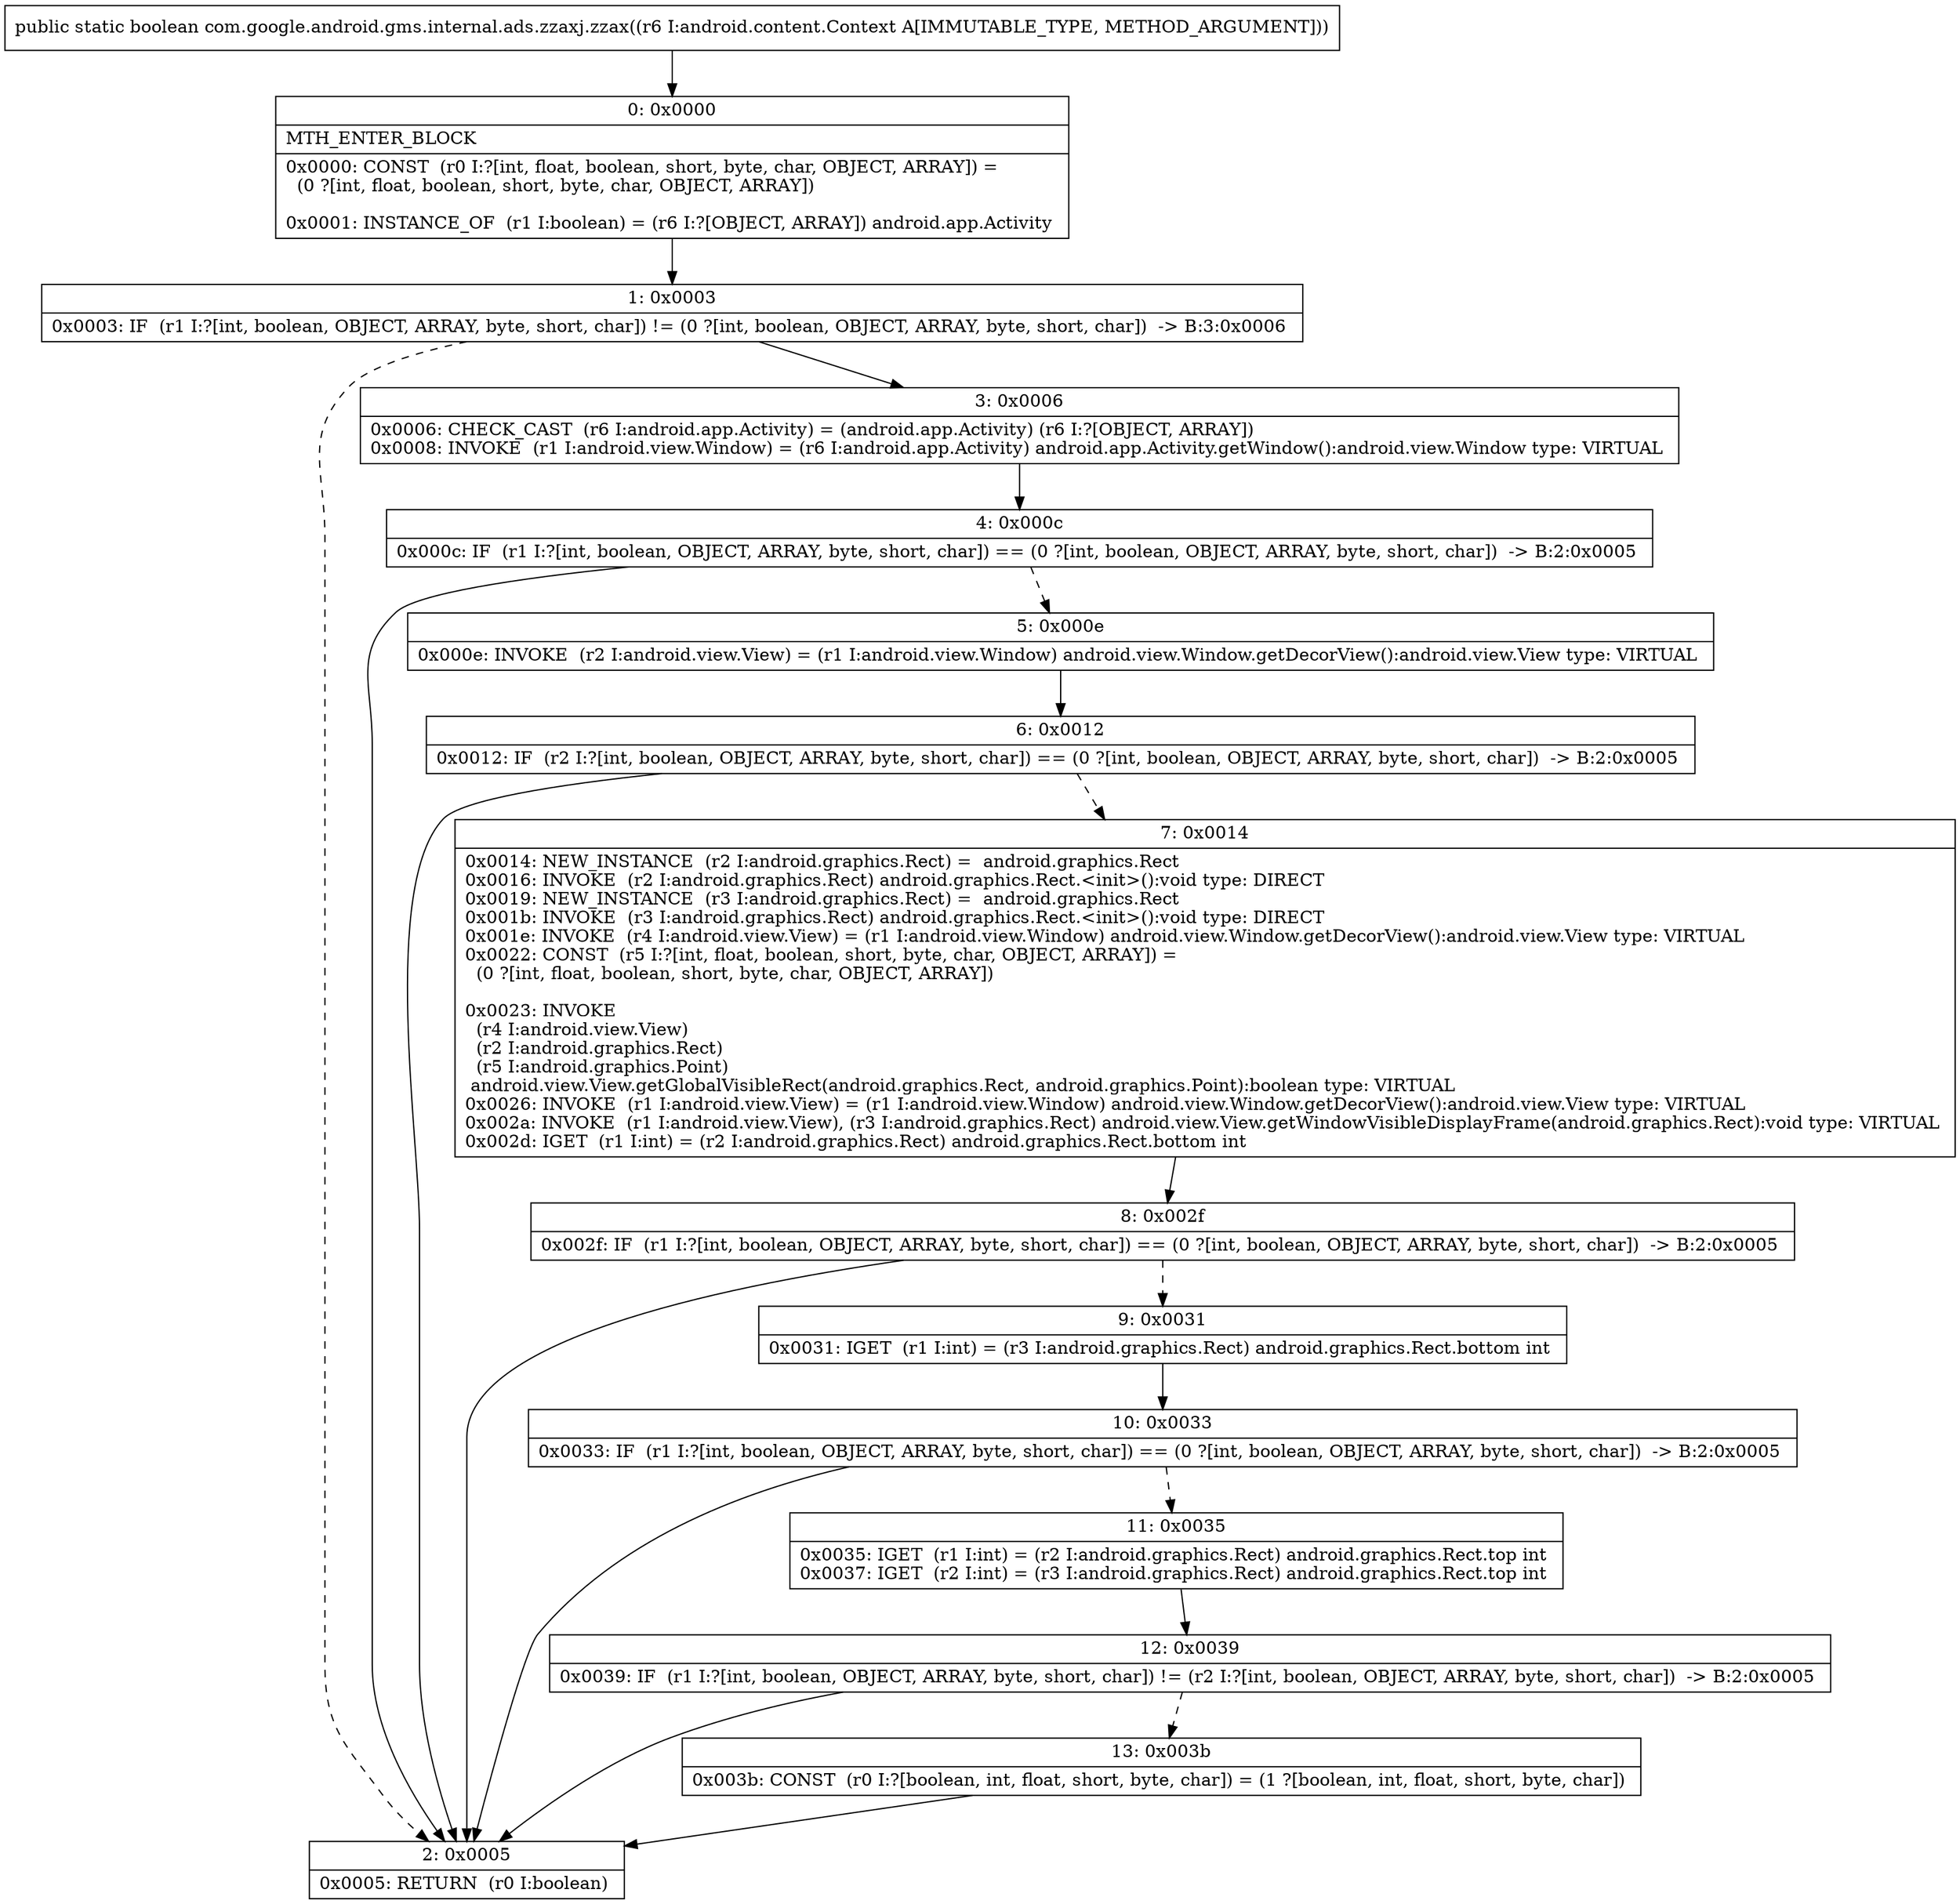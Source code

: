 digraph "CFG forcom.google.android.gms.internal.ads.zzaxj.zzax(Landroid\/content\/Context;)Z" {
Node_0 [shape=record,label="{0\:\ 0x0000|MTH_ENTER_BLOCK\l|0x0000: CONST  (r0 I:?[int, float, boolean, short, byte, char, OBJECT, ARRAY]) = \l  (0 ?[int, float, boolean, short, byte, char, OBJECT, ARRAY])\l \l0x0001: INSTANCE_OF  (r1 I:boolean) = (r6 I:?[OBJECT, ARRAY]) android.app.Activity \l}"];
Node_1 [shape=record,label="{1\:\ 0x0003|0x0003: IF  (r1 I:?[int, boolean, OBJECT, ARRAY, byte, short, char]) != (0 ?[int, boolean, OBJECT, ARRAY, byte, short, char])  \-\> B:3:0x0006 \l}"];
Node_2 [shape=record,label="{2\:\ 0x0005|0x0005: RETURN  (r0 I:boolean) \l}"];
Node_3 [shape=record,label="{3\:\ 0x0006|0x0006: CHECK_CAST  (r6 I:android.app.Activity) = (android.app.Activity) (r6 I:?[OBJECT, ARRAY]) \l0x0008: INVOKE  (r1 I:android.view.Window) = (r6 I:android.app.Activity) android.app.Activity.getWindow():android.view.Window type: VIRTUAL \l}"];
Node_4 [shape=record,label="{4\:\ 0x000c|0x000c: IF  (r1 I:?[int, boolean, OBJECT, ARRAY, byte, short, char]) == (0 ?[int, boolean, OBJECT, ARRAY, byte, short, char])  \-\> B:2:0x0005 \l}"];
Node_5 [shape=record,label="{5\:\ 0x000e|0x000e: INVOKE  (r2 I:android.view.View) = (r1 I:android.view.Window) android.view.Window.getDecorView():android.view.View type: VIRTUAL \l}"];
Node_6 [shape=record,label="{6\:\ 0x0012|0x0012: IF  (r2 I:?[int, boolean, OBJECT, ARRAY, byte, short, char]) == (0 ?[int, boolean, OBJECT, ARRAY, byte, short, char])  \-\> B:2:0x0005 \l}"];
Node_7 [shape=record,label="{7\:\ 0x0014|0x0014: NEW_INSTANCE  (r2 I:android.graphics.Rect) =  android.graphics.Rect \l0x0016: INVOKE  (r2 I:android.graphics.Rect) android.graphics.Rect.\<init\>():void type: DIRECT \l0x0019: NEW_INSTANCE  (r3 I:android.graphics.Rect) =  android.graphics.Rect \l0x001b: INVOKE  (r3 I:android.graphics.Rect) android.graphics.Rect.\<init\>():void type: DIRECT \l0x001e: INVOKE  (r4 I:android.view.View) = (r1 I:android.view.Window) android.view.Window.getDecorView():android.view.View type: VIRTUAL \l0x0022: CONST  (r5 I:?[int, float, boolean, short, byte, char, OBJECT, ARRAY]) = \l  (0 ?[int, float, boolean, short, byte, char, OBJECT, ARRAY])\l \l0x0023: INVOKE  \l  (r4 I:android.view.View)\l  (r2 I:android.graphics.Rect)\l  (r5 I:android.graphics.Point)\l android.view.View.getGlobalVisibleRect(android.graphics.Rect, android.graphics.Point):boolean type: VIRTUAL \l0x0026: INVOKE  (r1 I:android.view.View) = (r1 I:android.view.Window) android.view.Window.getDecorView():android.view.View type: VIRTUAL \l0x002a: INVOKE  (r1 I:android.view.View), (r3 I:android.graphics.Rect) android.view.View.getWindowVisibleDisplayFrame(android.graphics.Rect):void type: VIRTUAL \l0x002d: IGET  (r1 I:int) = (r2 I:android.graphics.Rect) android.graphics.Rect.bottom int \l}"];
Node_8 [shape=record,label="{8\:\ 0x002f|0x002f: IF  (r1 I:?[int, boolean, OBJECT, ARRAY, byte, short, char]) == (0 ?[int, boolean, OBJECT, ARRAY, byte, short, char])  \-\> B:2:0x0005 \l}"];
Node_9 [shape=record,label="{9\:\ 0x0031|0x0031: IGET  (r1 I:int) = (r3 I:android.graphics.Rect) android.graphics.Rect.bottom int \l}"];
Node_10 [shape=record,label="{10\:\ 0x0033|0x0033: IF  (r1 I:?[int, boolean, OBJECT, ARRAY, byte, short, char]) == (0 ?[int, boolean, OBJECT, ARRAY, byte, short, char])  \-\> B:2:0x0005 \l}"];
Node_11 [shape=record,label="{11\:\ 0x0035|0x0035: IGET  (r1 I:int) = (r2 I:android.graphics.Rect) android.graphics.Rect.top int \l0x0037: IGET  (r2 I:int) = (r3 I:android.graphics.Rect) android.graphics.Rect.top int \l}"];
Node_12 [shape=record,label="{12\:\ 0x0039|0x0039: IF  (r1 I:?[int, boolean, OBJECT, ARRAY, byte, short, char]) != (r2 I:?[int, boolean, OBJECT, ARRAY, byte, short, char])  \-\> B:2:0x0005 \l}"];
Node_13 [shape=record,label="{13\:\ 0x003b|0x003b: CONST  (r0 I:?[boolean, int, float, short, byte, char]) = (1 ?[boolean, int, float, short, byte, char]) \l}"];
MethodNode[shape=record,label="{public static boolean com.google.android.gms.internal.ads.zzaxj.zzax((r6 I:android.content.Context A[IMMUTABLE_TYPE, METHOD_ARGUMENT])) }"];
MethodNode -> Node_0;
Node_0 -> Node_1;
Node_1 -> Node_2[style=dashed];
Node_1 -> Node_3;
Node_3 -> Node_4;
Node_4 -> Node_2;
Node_4 -> Node_5[style=dashed];
Node_5 -> Node_6;
Node_6 -> Node_2;
Node_6 -> Node_7[style=dashed];
Node_7 -> Node_8;
Node_8 -> Node_2;
Node_8 -> Node_9[style=dashed];
Node_9 -> Node_10;
Node_10 -> Node_2;
Node_10 -> Node_11[style=dashed];
Node_11 -> Node_12;
Node_12 -> Node_2;
Node_12 -> Node_13[style=dashed];
Node_13 -> Node_2;
}

